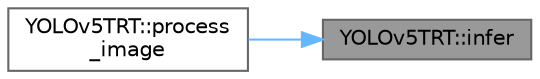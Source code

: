 digraph "YOLOv5TRT::infer"
{
 // LATEX_PDF_SIZE
  bgcolor="transparent";
  edge [fontname=Helvetica,fontsize=10,labelfontname=Helvetica,labelfontsize=10];
  node [fontname=Helvetica,fontsize=10,shape=box,height=0.2,width=0.4];
  rankdir="RL";
  Node1 [id="Node000001",label="YOLOv5TRT::infer",height=0.2,width=0.4,color="gray40", fillcolor="grey60", style="filled", fontcolor="black",tooltip="Executa inferência em uma imagem."];
  Node1 -> Node2 [id="edge1_Node000001_Node000002",dir="back",color="steelblue1",style="solid",tooltip=" "];
  Node2 [id="Node000002",label="YOLOv5TRT::process\l_image",height=0.2,width=0.4,color="grey40", fillcolor="white", style="filled",URL="$classYOLOv5TRT.html#a6ade108453aa850578f3c4483f2bdd5e",tooltip="Função principal. Inicializa recursos, executa loop de inferência e exibe resultados."];
}
